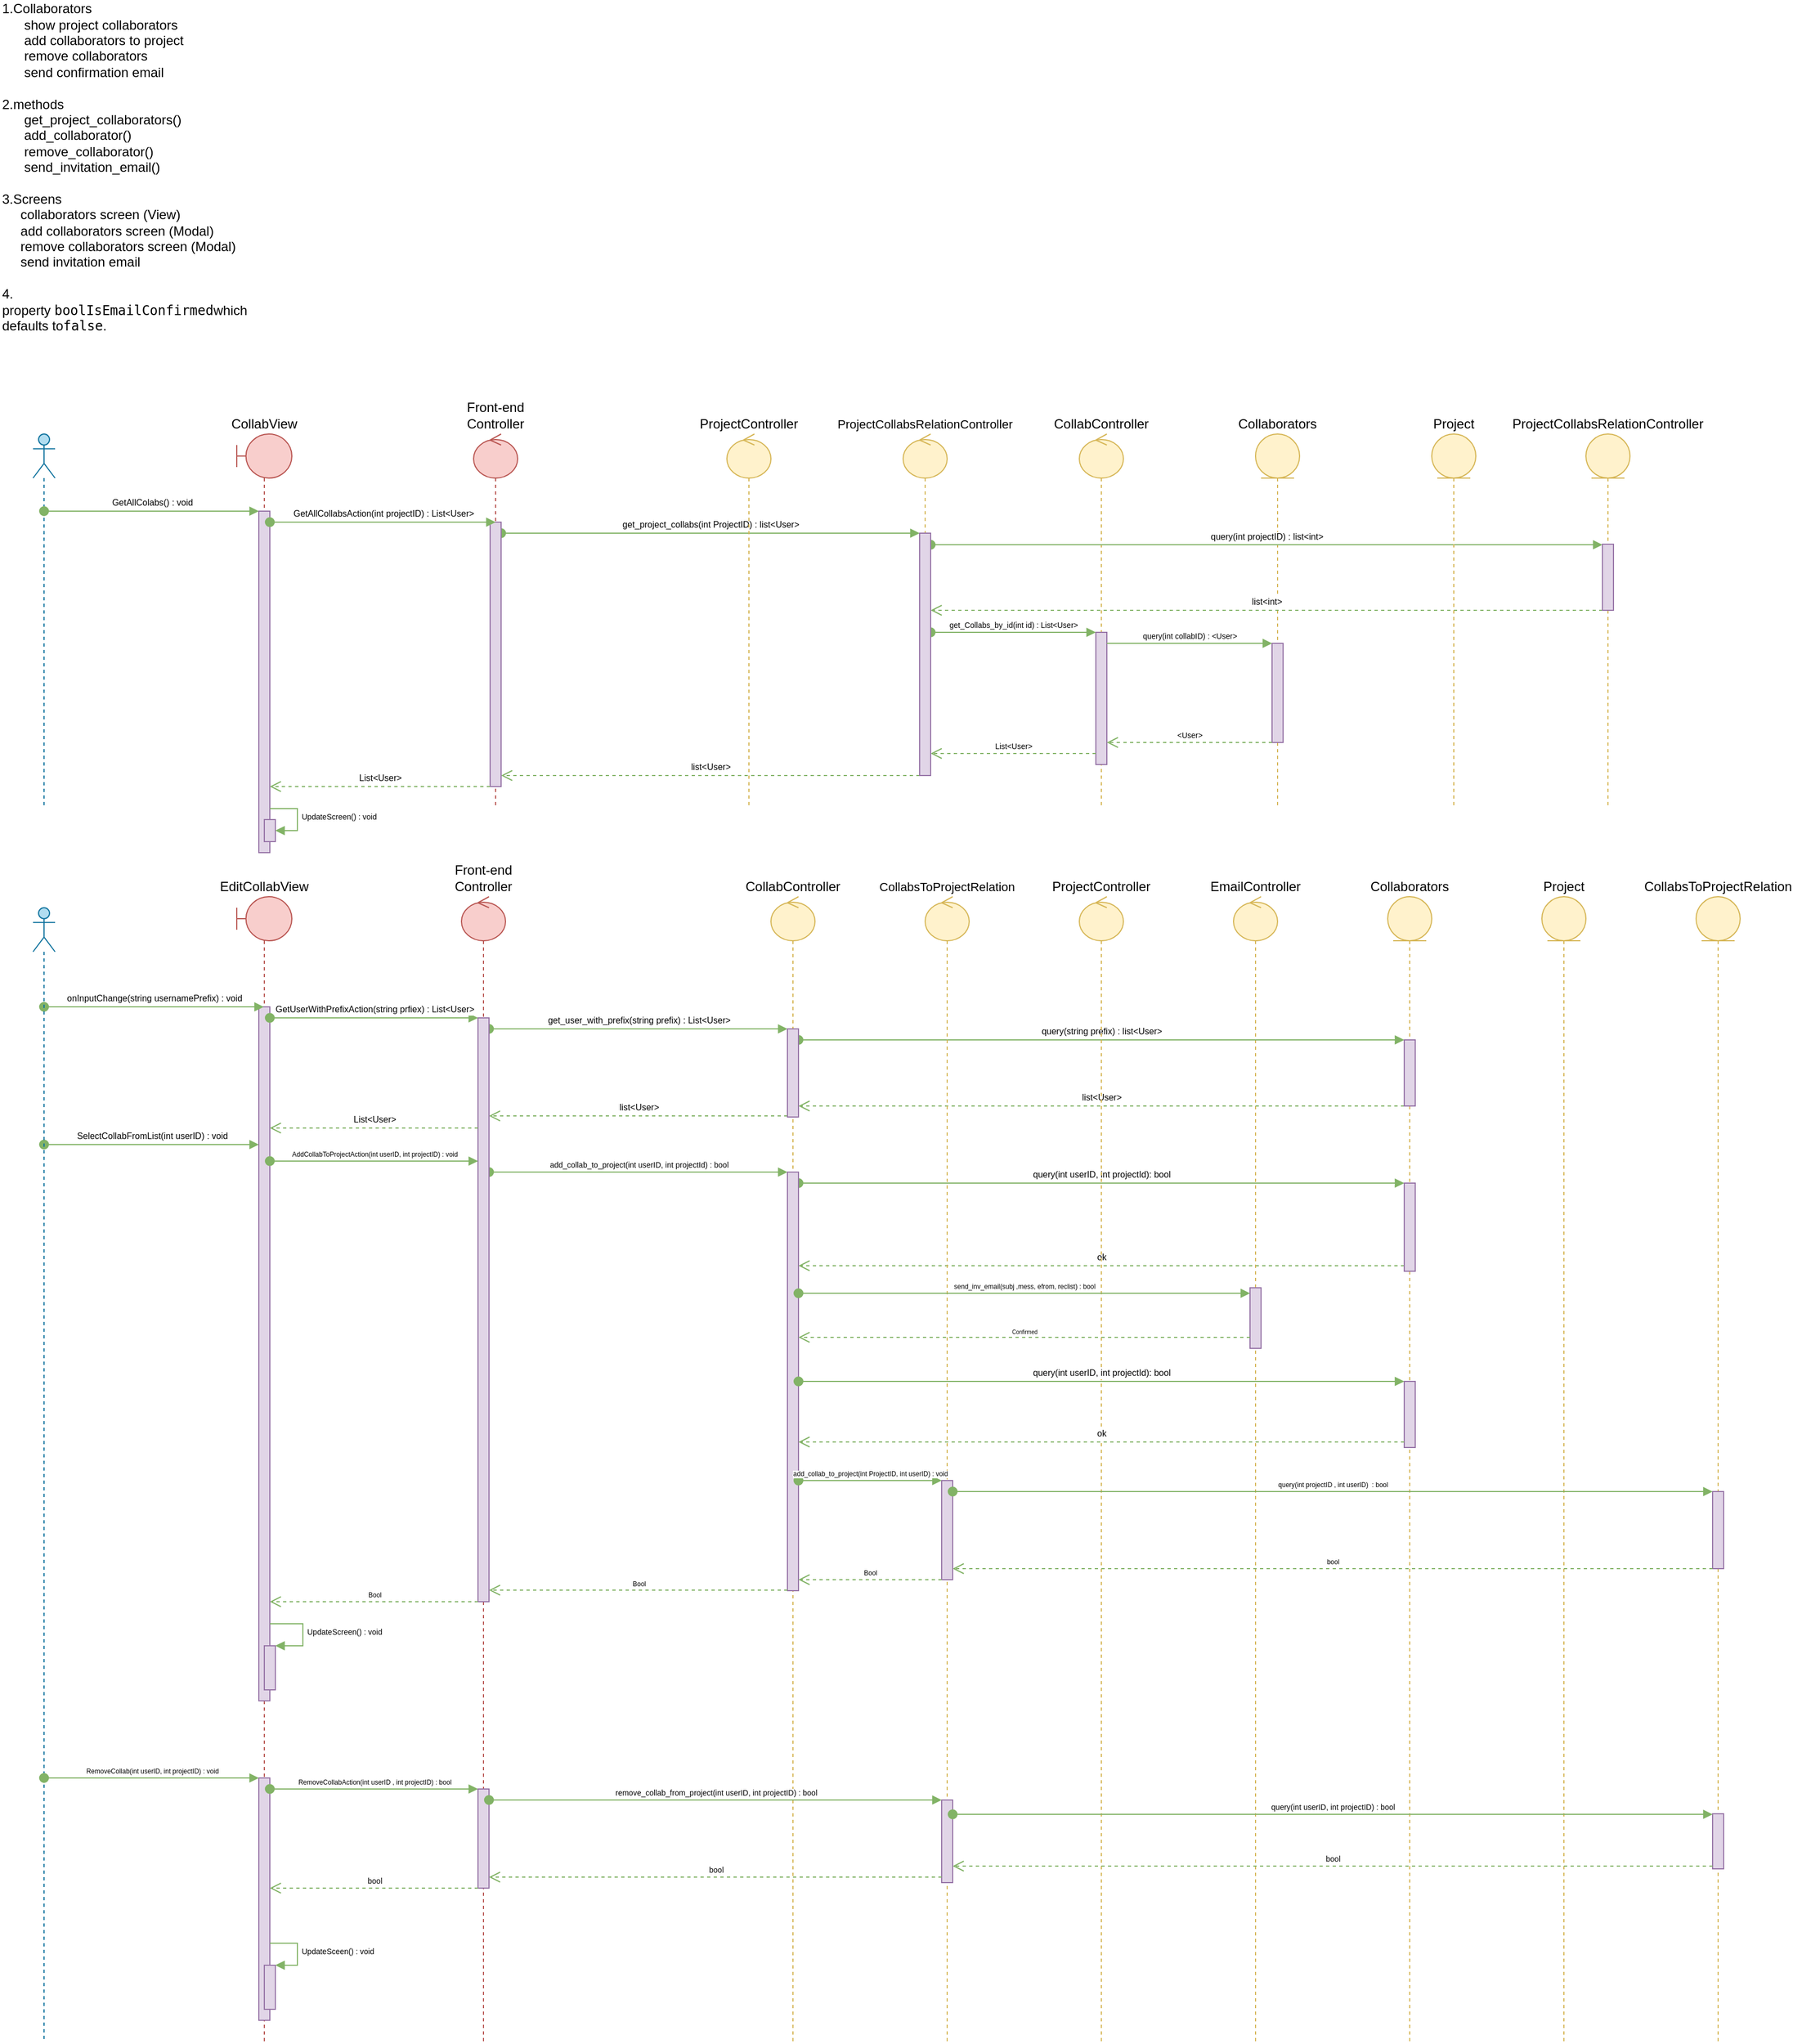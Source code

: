 <mxfile version="10.6.7" type="github"><diagram id="GHZ44tp6X7hKzsTofQmj" name="Page-1"><mxGraphModel dx="1010" dy="950" grid="1" gridSize="10" guides="1" tooltips="1" connect="1" arrows="1" fold="1" page="0" pageScale="1" pageWidth="850" pageHeight="1100" background="none" math="0" shadow="0"><root><mxCell id="0"/><mxCell id="1" parent="0"/><mxCell id="GCSjRSkXuxWU2JJScuMy-1" value="" style="shape=umlLifeline;participant=umlActor;perimeter=lifelinePerimeter;whiteSpace=wrap;html=1;container=1;collapsible=0;recursiveResize=0;verticalAlign=top;spacingTop=36;labelBackgroundColor=#ffffff;outlineConnect=0;size=40;fillColor=#b1ddf0;strokeColor=#10739e;" parent="1" vertex="1"><mxGeometry x="30" y="380" width="20" height="340" as="geometry"/></mxCell><mxCell id="GCSjRSkXuxWU2JJScuMy-2" value="&lt;div&gt;1.Collaborators&lt;/div&gt;&lt;div&gt;&amp;nbsp; &amp;nbsp; &amp;nbsp; show project collaborators&lt;/div&gt;&lt;div&gt;&amp;nbsp; &amp;nbsp; &amp;nbsp; add collaborators to project&lt;/div&gt;&lt;div&gt;&amp;nbsp; &amp;nbsp; &amp;nbsp; remove collaborators&lt;/div&gt;&lt;div&gt;&amp;nbsp; &amp;nbsp; &amp;nbsp; send confirmation email&lt;/div&gt;&lt;div&gt;&lt;br&gt;&lt;/div&gt;&lt;div&gt;2.methods&lt;/div&gt;&lt;div&gt;&amp;nbsp; &amp;nbsp; &amp;nbsp; get_project_collaborators()&lt;/div&gt;&lt;div&gt;&amp;nbsp; &amp;nbsp; &amp;nbsp; add_collaborator()&lt;/div&gt;&lt;div&gt;&amp;nbsp; &amp;nbsp; &amp;nbsp; remove_collaborator()&lt;/div&gt;&lt;div&gt;&amp;nbsp; &amp;nbsp; &amp;nbsp; send_invitation_email()&lt;/div&gt;&lt;div&gt;&lt;br&gt;&lt;/div&gt;&lt;div&gt;3.Screens&lt;/div&gt;&lt;div&gt;&amp;nbsp; &amp;nbsp; &amp;nbsp;collaborators screen (View)&lt;/div&gt;&lt;div&gt;&amp;nbsp; &amp;nbsp; &amp;nbsp;add collaborators screen (Modal)&lt;/div&gt;&lt;div&gt;&amp;nbsp; &amp;nbsp; &amp;nbsp;remove collaborators screen (Modal)&lt;/div&gt;&lt;div&gt;&amp;nbsp; &amp;nbsp; &amp;nbsp;send invitation email&lt;/div&gt;&lt;div&gt;&lt;br&gt;&lt;/div&gt;&lt;div&gt;4.&lt;/div&gt;&lt;span&gt;property&amp;nbsp;&lt;/span&gt;&lt;code&gt;boolIsEmailConfirmed&lt;/code&gt;&lt;span&gt;which defaults to&lt;/span&gt;&lt;code&gt;false&lt;/code&gt;&lt;span&gt;.&lt;/span&gt;&lt;div&gt;&lt;br&gt;&lt;/div&gt;" style="text;html=1;strokeColor=none;fillColor=none;align=left;verticalAlign=middle;whiteSpace=wrap;rounded=0;" parent="1" vertex="1"><mxGeometry width="250" height="290" as="geometry"/></mxCell><mxCell id="GCSjRSkXuxWU2JJScuMy-3" value="CollabView" style="shape=umlLifeline;participant=umlBoundary;perimeter=lifelinePerimeter;whiteSpace=wrap;html=1;container=1;collapsible=0;recursiveResize=0;verticalAlign=bottom;spacingTop=36;labelBackgroundColor=#ffffff;outlineConnect=0;labelPosition=center;verticalLabelPosition=top;align=center;fillColor=#f8cecc;strokeColor=#b85450;" parent="1" vertex="1"><mxGeometry x="215" y="380" width="50" height="380" as="geometry"/></mxCell><mxCell id="GCSjRSkXuxWU2JJScuMy-7" value="" style="html=1;points=[];perimeter=orthogonalPerimeter;align=left;fillColor=#e1d5e7;strokeColor=#9673a6;gradientColor=none;" parent="GCSjRSkXuxWU2JJScuMy-3" vertex="1"><mxGeometry x="20" y="70" width="10" height="310" as="geometry"/></mxCell><mxCell id="UG3qi_RcyNTJpObuY2x0-22" value="" style="html=1;points=[];perimeter=orthogonalPerimeter;fontSize=7;fillColor=#e1d5e7;strokeColor=#9673a6;" parent="GCSjRSkXuxWU2JJScuMy-3" vertex="1"><mxGeometry x="25" y="350" width="10" height="20" as="geometry"/></mxCell><mxCell id="GCSjRSkXuxWU2JJScuMy-4" value="EditCollabView" style="shape=umlLifeline;participant=umlBoundary;perimeter=lifelinePerimeter;whiteSpace=wrap;html=1;container=1;collapsible=0;recursiveResize=0;verticalAlign=bottom;spacingTop=36;labelBackgroundColor=#ffffff;outlineConnect=0;labelPosition=center;verticalLabelPosition=top;align=center;fillColor=#f8cecc;strokeColor=#b85450;" parent="1" vertex="1"><mxGeometry x="215" y="800" width="50" height="1040" as="geometry"/></mxCell><mxCell id="UG3qi_RcyNTJpObuY2x0-73" value="" style="html=1;points=[];perimeter=orthogonalPerimeter;fontSize=11;fillColor=#e1d5e7;strokeColor=#9673a6;" parent="GCSjRSkXuxWU2JJScuMy-4" vertex="1"><mxGeometry x="20" y="100" width="10" height="630" as="geometry"/></mxCell><mxCell id="UG3qi_RcyNTJpObuY2x0-98" value="" style="html=1;points=[];perimeter=orthogonalPerimeter;fontSize=6;fillColor=#e1d5e7;strokeColor=#9673a6;" parent="GCSjRSkXuxWU2JJScuMy-4" vertex="1"><mxGeometry x="20" y="800" width="10" height="220" as="geometry"/></mxCell><mxCell id="UG3qi_RcyNTJpObuY2x0-103" value="" style="html=1;points=[];perimeter=orthogonalPerimeter;fontSize=6;fillColor=#e1d5e7;strokeColor=#9673a6;" parent="GCSjRSkXuxWU2JJScuMy-4" vertex="1"><mxGeometry x="25" y="680" width="10" height="40" as="geometry"/></mxCell><mxCell id="UG3qi_RcyNTJpObuY2x0-104" value="&lt;span style=&quot;font-size: 7px&quot;&gt;UpdateScreen() : void&lt;/span&gt;" style="edgeStyle=orthogonalEdgeStyle;html=1;align=left;spacingLeft=2;endArrow=block;rounded=0;entryX=1;entryY=0;fontSize=6;fillColor=#d5e8d4;strokeColor=#82b366;" parent="GCSjRSkXuxWU2JJScuMy-4" source="UG3qi_RcyNTJpObuY2x0-73" target="UG3qi_RcyNTJpObuY2x0-103" edge="1"><mxGeometry relative="1" as="geometry"><mxPoint x="35" y="660" as="sourcePoint"/><Array as="points"><mxPoint x="60" y="660"/><mxPoint x="60" y="680"/></Array></mxGeometry></mxCell><mxCell id="UG3qi_RcyNTJpObuY2x0-114" value="" style="html=1;points=[];perimeter=orthogonalPerimeter;fontSize=7;fillColor=#e1d5e7;strokeColor=#9673a6;" parent="GCSjRSkXuxWU2JJScuMy-4" vertex="1"><mxGeometry x="25" y="970" width="10" height="40" as="geometry"/></mxCell><mxCell id="UG3qi_RcyNTJpObuY2x0-115" value="UpdateSceen() : void" style="edgeStyle=orthogonalEdgeStyle;html=1;align=left;spacingLeft=2;endArrow=block;rounded=0;entryX=1;entryY=0;fontSize=7;fillColor=#d5e8d4;strokeColor=#82b366;" parent="GCSjRSkXuxWU2JJScuMy-4" target="UG3qi_RcyNTJpObuY2x0-114" edge="1"><mxGeometry relative="1" as="geometry"><mxPoint x="30" y="950" as="sourcePoint"/><Array as="points"><mxPoint x="55" y="950"/></Array></mxGeometry></mxCell><mxCell id="GCSjRSkXuxWU2JJScuMy-8" value="GetAllColabs() : void" style="html=1;verticalAlign=bottom;startArrow=oval;endArrow=block;startSize=8;fontSize=8;fillColor=#d5e8d4;strokeColor=#82b366;" parent="1" source="GCSjRSkXuxWU2JJScuMy-1" target="GCSjRSkXuxWU2JJScuMy-7" edge="1"><mxGeometry relative="1" as="geometry"><mxPoint x="75" y="460" as="sourcePoint"/><Array as="points"><mxPoint x="70" y="450"/><mxPoint x="150" y="450"/></Array></mxGeometry></mxCell><mxCell id="GCSjRSkXuxWU2JJScuMy-9" value="CollabController" style="shape=umlLifeline;participant=umlControl;perimeter=lifelinePerimeter;whiteSpace=wrap;html=1;container=1;collapsible=0;recursiveResize=0;verticalAlign=bottom;spacingTop=36;labelBackgroundColor=#ffffff;outlineConnect=0;align=center;labelPosition=center;verticalLabelPosition=top;fillColor=#fff2cc;strokeColor=#d6b656;" parent="1" vertex="1"><mxGeometry x="980" y="380" width="40" height="340" as="geometry"/></mxCell><mxCell id="UG3qi_RcyNTJpObuY2x0-30" value="" style="html=1;points=[];perimeter=orthogonalPerimeter;fontSize=7;fillColor=#e1d5e7;strokeColor=#9673a6;" parent="GCSjRSkXuxWU2JJScuMy-9" vertex="1"><mxGeometry x="15" y="180" width="10" height="120" as="geometry"/></mxCell><mxCell id="GCSjRSkXuxWU2JJScuMy-11" value="Collaborators" style="shape=umlLifeline;participant=umlEntity;perimeter=lifelinePerimeter;whiteSpace=wrap;html=1;container=1;collapsible=0;recursiveResize=0;verticalAlign=bottom;spacingTop=36;labelBackgroundColor=#ffffff;outlineConnect=0;align=center;labelPosition=center;verticalLabelPosition=top;fillColor=#fff2cc;strokeColor=#d6b656;" parent="1" vertex="1"><mxGeometry x="1140" y="380" width="40" height="340" as="geometry"/></mxCell><mxCell id="UG3qi_RcyNTJpObuY2x0-33" value="" style="html=1;points=[];perimeter=orthogonalPerimeter;fontSize=7;fillColor=#e1d5e7;strokeColor=#9673a6;" parent="GCSjRSkXuxWU2JJScuMy-11" vertex="1"><mxGeometry x="15" y="190" width="10" height="90" as="geometry"/></mxCell><mxCell id="GCSjRSkXuxWU2JJScuMy-13" value="get_project_collabs(int ProjectID) : list&amp;lt;User&amp;gt;" style="html=1;verticalAlign=bottom;startArrow=oval;endArrow=block;startSize=8;fontSize=8;fillColor=#d5e8d4;strokeColor=#82b366;" parent="1" source="UG3qi_RcyNTJpObuY2x0-2" target="GCSjRSkXuxWU2JJScuMy-12" edge="1"><mxGeometry relative="1" as="geometry"><mxPoint x="250" y="470" as="sourcePoint"/><Array as="points"><mxPoint x="630" y="470"/></Array></mxGeometry></mxCell><mxCell id="GCSjRSkXuxWU2JJScuMy-17" value="list&amp;lt;int&amp;gt;" style="html=1;verticalAlign=bottom;endArrow=open;dashed=1;endSize=8;fontSize=8;fillColor=#d5e8d4;strokeColor=#82b366;" parent="1" source="GCSjRSkXuxWU2JJScuMy-15" target="GCSjRSkXuxWU2JJScuMy-12" edge="1"><mxGeometry relative="1" as="geometry"><mxPoint x="1053" y="538" as="sourcePoint"/><mxPoint x="950" y="530" as="targetPoint"/><Array as="points"><mxPoint x="1040" y="540"/></Array></mxGeometry></mxCell><mxCell id="GCSjRSkXuxWU2JJScuMy-18" value="list&amp;lt;User&amp;gt;" style="html=1;verticalAlign=bottom;endArrow=open;dashed=1;endSize=8;fontSize=8;fillColor=#d5e8d4;strokeColor=#82b366;" parent="1" source="GCSjRSkXuxWU2JJScuMy-12" target="UG3qi_RcyNTJpObuY2x0-2" edge="1"><mxGeometry relative="1" as="geometry"><mxPoint x="1020" y="550" as="sourcePoint"/><mxPoint x="280" y="550" as="targetPoint"/><Array as="points"><mxPoint x="650" y="690"/></Array></mxGeometry></mxCell><mxCell id="GCSjRSkXuxWU2JJScuMy-20" value="SelectCollabFromList(int userID) : void" style="html=1;verticalAlign=bottom;startArrow=oval;endArrow=block;startSize=8;fontSize=8;fillColor=#d5e8d4;strokeColor=#82b366;" parent="1" source="UG3qi_RcyNTJpObuY2x0-39" target="UG3qi_RcyNTJpObuY2x0-73" edge="1"><mxGeometry relative="1" as="geometry"><mxPoint x="40.071" y="1060" as="sourcePoint"/><Array as="points"><mxPoint x="100" y="1025"/></Array><mxPoint x="210" y="1037" as="targetPoint"/></mxGeometry></mxCell><mxCell id="GCSjRSkXuxWU2JJScuMy-22" value="add_collab_to_project(&lt;span&gt;int userID&lt;/span&gt;, int projectId) : bool" style="html=1;verticalAlign=bottom;startArrow=oval;endArrow=block;startSize=8;fontSize=7;fillColor=#d5e8d4;strokeColor=#82b366;" parent="1" source="UG3qi_RcyNTJpObuY2x0-74" target="UG3qi_RcyNTJpObuY2x0-80" edge="1"><mxGeometry relative="1" as="geometry"><mxPoint x="445" y="1410" as="sourcePoint"/><Array as="points"><mxPoint x="550" y="1050"/><mxPoint x="650" y="1050"/><mxPoint x="690" y="1050"/></Array><mxPoint x="840" y="1050" as="targetPoint"/></mxGeometry></mxCell><mxCell id="GCSjRSkXuxWU2JJScuMy-25" value="query(int userID, int projectId): bool" style="html=1;verticalAlign=bottom;startArrow=oval;endArrow=block;startSize=8;fontSize=8;fillColor=#d5e8d4;strokeColor=#82b366;" parent="1" source="UG3qi_RcyNTJpObuY2x0-80" target="UG3qi_RcyNTJpObuY2x0-81" edge="1"><mxGeometry relative="1" as="geometry"><mxPoint x="865" y="1423" as="sourcePoint"/><Array as="points"><mxPoint x="1070" y="1060"/><mxPoint x="1150" y="1060"/><mxPoint x="1230" y="1060"/></Array><mxPoint x="1215" y="1423" as="targetPoint"/></mxGeometry></mxCell><mxCell id="GCSjRSkXuxWU2JJScuMy-27" value="ok" style="html=1;verticalAlign=bottom;endArrow=open;dashed=1;endSize=8;fontSize=8;fillColor=#d5e8d4;strokeColor=#82b366;" parent="1" source="UG3qi_RcyNTJpObuY2x0-81" target="UG3qi_RcyNTJpObuY2x0-80" edge="1"><mxGeometry relative="1" as="geometry"><mxPoint x="1055" y="1473" as="sourcePoint"/><mxPoint x="975" y="1473" as="targetPoint"/><Array as="points"><mxPoint x="1170" y="1135"/><mxPoint x="1100" y="1135"/></Array></mxGeometry></mxCell><mxCell id="WKBZwhmBb1u5zHbXrdkY-27" value="EmailController" style="shape=umlLifeline;participant=umlControl;perimeter=lifelinePerimeter;whiteSpace=wrap;html=1;container=1;collapsible=0;recursiveResize=0;verticalAlign=bottom;spacingTop=36;labelBackgroundColor=#ffffff;outlineConnect=0;align=center;labelPosition=center;verticalLabelPosition=top;fillColor=#fff2cc;strokeColor=#d6b656;" parent="1" vertex="1"><mxGeometry x="1120" y="800" width="40" height="1040" as="geometry"/></mxCell><mxCell id="UG3qi_RcyNTJpObuY2x0-84" value="" style="html=1;points=[];perimeter=orthogonalPerimeter;fontSize=6;fillColor=#e1d5e7;strokeColor=#9673a6;" parent="WKBZwhmBb1u5zHbXrdkY-27" vertex="1"><mxGeometry x="15" y="355" width="10" height="55" as="geometry"/></mxCell><mxCell id="ptlIlz8iXJEbvcwkNckL-14" value="onInputChange(string usernamePrefix) : void" style="html=1;verticalAlign=bottom;startArrow=oval;startFill=1;endArrow=block;startSize=8;fillColor=#d5e8d4;strokeColor=#82b366;fontSize=8;" parent="1" source="UG3qi_RcyNTJpObuY2x0-39" target="GCSjRSkXuxWU2JJScuMy-4" edge="1"><mxGeometry width="60" relative="1" as="geometry"><mxPoint x="38" y="1293" as="sourcePoint"/><mxPoint x="435" y="1293" as="targetPoint"/><Array as="points"><mxPoint x="140" y="900"/></Array></mxGeometry></mxCell><mxCell id="ptlIlz8iXJEbvcwkNckL-15" value="get_user_with_prefix(string prefix) : List&amp;lt;User&amp;gt;" style="html=1;verticalAlign=bottom;startArrow=oval;startFill=1;endArrow=block;startSize=8;fontSize=8;fillColor=#d5e8d4;strokeColor=#82b366;" parent="1" source="UG3qi_RcyNTJpObuY2x0-74" target="UG3qi_RcyNTJpObuY2x0-76" edge="1"><mxGeometry width="60" relative="1" as="geometry"><mxPoint x="740" y="1313" as="sourcePoint"/><mxPoint x="1035" y="1312.5" as="targetPoint"/><Array as="points"><mxPoint x="690" y="920"/></Array></mxGeometry></mxCell><mxCell id="ptlIlz8iXJEbvcwkNckL-16" value="query(string prefix) : list&amp;lt;User&amp;gt;" style="html=1;verticalAlign=bottom;startArrow=oval;endArrow=block;startSize=8;fontSize=8;fillColor=#d5e8d4;strokeColor=#82b366;" parent="1" source="UG3qi_RcyNTJpObuY2x0-76" target="UG3qi_RcyNTJpObuY2x0-77" edge="1"><mxGeometry relative="1" as="geometry"><mxPoint x="870" y="1323" as="sourcePoint"/><Array as="points"><mxPoint x="1140" y="930"/></Array><mxPoint x="1210" y="1323" as="targetPoint"/></mxGeometry></mxCell><mxCell id="ptlIlz8iXJEbvcwkNckL-17" value="list&amp;lt;User&amp;gt;" style="html=1;verticalAlign=bottom;endArrow=open;dashed=1;endSize=8;fontSize=8;fillColor=#d5e8d4;strokeColor=#82b366;" parent="1" source="UG3qi_RcyNTJpObuY2x0-77" target="UG3qi_RcyNTJpObuY2x0-76" edge="1"><mxGeometry relative="1" as="geometry"><mxPoint x="1200" y="1363" as="sourcePoint"/><mxPoint x="865" y="1363" as="targetPoint"/><Array as="points"><mxPoint x="1250" y="990"/><mxPoint x="1210" y="990"/></Array></mxGeometry></mxCell><mxCell id="ptlIlz8iXJEbvcwkNckL-19" value="list&amp;lt;User&amp;gt;" style="html=1;verticalAlign=bottom;endArrow=open;dashed=1;endSize=8;fontSize=8;fillColor=#d5e8d4;strokeColor=#82b366;" parent="1" source="UG3qi_RcyNTJpObuY2x0-76" target="UG3qi_RcyNTJpObuY2x0-74" edge="1"><mxGeometry relative="1" as="geometry"><mxPoint x="980" y="999.5" as="sourcePoint"/><mxPoint x="780" y="999.5" as="targetPoint"/><Array as="points"><mxPoint x="680" y="999"/></Array></mxGeometry></mxCell><mxCell id="UG3qi_RcyNTJpObuY2x0-1" value="Front-end Controller" style="shape=umlLifeline;participant=umlControl;perimeter=lifelinePerimeter;whiteSpace=wrap;html=1;container=1;collapsible=0;recursiveResize=0;verticalAlign=bottom;spacingTop=36;labelBackgroundColor=#ffffff;outlineConnect=0;fillColor=#f8cecc;strokeColor=#b85450;labelPosition=center;verticalLabelPosition=top;align=center;" parent="1" vertex="1"><mxGeometry x="430" y="380" width="40" height="340" as="geometry"/></mxCell><mxCell id="UG3qi_RcyNTJpObuY2x0-2" value="" style="html=1;points=[];perimeter=orthogonalPerimeter;fillColor=#e1d5e7;strokeColor=#9673a6;" parent="UG3qi_RcyNTJpObuY2x0-1" vertex="1"><mxGeometry x="15" y="80" width="10" height="240" as="geometry"/></mxCell><mxCell id="UG3qi_RcyNTJpObuY2x0-6" value="&lt;font style=&quot;font-size: 8px&quot;&gt;GetAllCollabsAction(int projectID) : List&amp;lt;User&amp;gt;&lt;/font&gt;" style="html=1;verticalAlign=bottom;startArrow=oval;startFill=1;endArrow=block;startSize=8;fillColor=#d5e8d4;strokeColor=#82b366;" parent="1" source="GCSjRSkXuxWU2JJScuMy-7" target="UG3qi_RcyNTJpObuY2x0-2" edge="1"><mxGeometry width="60" relative="1" as="geometry"><mxPoint x="310" y="460" as="sourcePoint"/><mxPoint x="370" y="460" as="targetPoint"/><Array as="points"><mxPoint x="450" y="460"/></Array></mxGeometry></mxCell><mxCell id="UG3qi_RcyNTJpObuY2x0-15" value="ProjectController" style="shape=umlLifeline;participant=umlControl;perimeter=lifelinePerimeter;whiteSpace=wrap;html=1;container=1;collapsible=0;recursiveResize=0;verticalAlign=bottom;spacingTop=36;labelBackgroundColor=#ffffff;outlineConnect=0;fillColor=#fff2cc;strokeColor=#d6b656;labelPosition=center;verticalLabelPosition=top;align=center;" parent="1" vertex="1"><mxGeometry x="660" y="380" width="40" height="340" as="geometry"/></mxCell><mxCell id="GCSjRSkXuxWU2JJScuMy-16" value="query(int projectID) : list&amp;lt;int&amp;gt;" style="html=1;verticalAlign=bottom;startArrow=oval;endArrow=block;startSize=8;fontSize=8;fillColor=#d5e8d4;strokeColor=#82b366;" parent="1" source="GCSjRSkXuxWU2JJScuMy-12" target="GCSjRSkXuxWU2JJScuMy-15" edge="1"><mxGeometry relative="1" as="geometry"><mxPoint x="1215" y="480.5" as="sourcePoint"/><Array as="points"><mxPoint x="1225" y="480.5"/></Array><mxPoint x="1570" y="480.5" as="targetPoint"/></mxGeometry></mxCell><mxCell id="UG3qi_RcyNTJpObuY2x0-16" value="Project" style="shape=umlLifeline;participant=umlEntity;perimeter=lifelinePerimeter;whiteSpace=wrap;html=1;container=1;collapsible=0;recursiveResize=0;verticalAlign=bottom;spacingTop=36;labelBackgroundColor=#ffffff;outlineConnect=0;fillColor=#fff2cc;strokeColor=#d6b656;labelPosition=center;verticalLabelPosition=top;align=center;" parent="1" vertex="1"><mxGeometry x="1300" y="380" width="40" height="340" as="geometry"/></mxCell><mxCell id="UG3qi_RcyNTJpObuY2x0-17" value="List&amp;lt;User&amp;gt;" style="html=1;verticalAlign=bottom;endArrow=open;dashed=1;endSize=8;fontSize=8;fillColor=#d5e8d4;strokeColor=#82b366;" parent="1" source="UG3qi_RcyNTJpObuY2x0-2" target="GCSjRSkXuxWU2JJScuMy-7" edge="1"><mxGeometry relative="1" as="geometry"><mxPoint x="420" y="560" as="sourcePoint"/><mxPoint x="565" y="560" as="targetPoint"/><Array as="points"><mxPoint x="350" y="700"/><mxPoint x="260" y="700"/></Array></mxGeometry></mxCell><mxCell id="UG3qi_RcyNTJpObuY2x0-27" value="&lt;span&gt;ProjectCollabsRelationController&lt;/span&gt;&lt;br&gt;" style="shape=umlLifeline;participant=umlEntity;perimeter=lifelinePerimeter;whiteSpace=wrap;html=1;container=1;collapsible=0;recursiveResize=0;verticalAlign=bottom;spacingTop=36;labelBackgroundColor=#ffffff;outlineConnect=0;fillColor=#fff2cc;strokeColor=#d6b656;labelPosition=center;verticalLabelPosition=top;align=center;" parent="1" vertex="1"><mxGeometry x="1440" y="380" width="40" height="340" as="geometry"/></mxCell><mxCell id="GCSjRSkXuxWU2JJScuMy-15" value="" style="html=1;points=[];perimeter=orthogonalPerimeter;fontSize=8;align=left;fillColor=#e1d5e7;strokeColor=#9673a6;gradientColor=none;" parent="UG3qi_RcyNTJpObuY2x0-27" vertex="1"><mxGeometry x="15" y="100" width="10" height="60" as="geometry"/></mxCell><mxCell id="UG3qi_RcyNTJpObuY2x0-32" value="get_Collabs_by_id(int id) : List&amp;lt;User&amp;gt;" style="html=1;verticalAlign=bottom;startArrow=oval;startFill=1;endArrow=block;startSize=8;fontSize=7;fillColor=#d5e8d4;strokeColor=#82b366;" parent="1" source="GCSjRSkXuxWU2JJScuMy-12" target="UG3qi_RcyNTJpObuY2x0-30" edge="1"><mxGeometry width="60" relative="1" as="geometry"><mxPoint x="700" y="560" as="sourcePoint"/><mxPoint x="760" y="560" as="targetPoint"/><Array as="points"><mxPoint x="910" y="560"/></Array></mxGeometry></mxCell><mxCell id="UG3qi_RcyNTJpObuY2x0-34" value="query(int collabID) : &amp;lt;User&amp;gt;" style="html=1;verticalAlign=bottom;endArrow=block;fontSize=7;fillColor=#d5e8d4;strokeColor=#82b366;" parent="1" source="UG3qi_RcyNTJpObuY2x0-30" target="UG3qi_RcyNTJpObuY2x0-33" edge="1"><mxGeometry width="80" relative="1" as="geometry"><mxPoint x="980" y="570" as="sourcePoint"/><mxPoint x="1060" y="570" as="targetPoint"/><Array as="points"><mxPoint x="1010" y="570"/></Array></mxGeometry></mxCell><mxCell id="UG3qi_RcyNTJpObuY2x0-35" value="&amp;lt;User&amp;gt;" style="html=1;verticalAlign=bottom;endArrow=open;dashed=1;endSize=8;fontSize=7;fillColor=#d5e8d4;strokeColor=#82b366;" parent="1" source="UG3qi_RcyNTJpObuY2x0-33" target="UG3qi_RcyNTJpObuY2x0-30" edge="1"><mxGeometry relative="1" as="geometry"><mxPoint x="1150" y="650" as="sourcePoint"/><mxPoint x="1070" y="650" as="targetPoint"/><Array as="points"><mxPoint x="1080" y="660"/><mxPoint x="1010" y="660"/></Array></mxGeometry></mxCell><mxCell id="UG3qi_RcyNTJpObuY2x0-37" value="List&amp;lt;User&amp;gt;" style="html=1;verticalAlign=bottom;endArrow=open;dashed=1;endSize=8;fontSize=7;fillColor=#d5e8d4;strokeColor=#82b366;" parent="1" source="UG3qi_RcyNTJpObuY2x0-30" target="GCSjRSkXuxWU2JJScuMy-12" edge="1"><mxGeometry relative="1" as="geometry"><mxPoint x="840" y="670" as="sourcePoint"/><mxPoint x="750" y="650" as="targetPoint"/><Array as="points"><mxPoint x="920" y="670"/></Array></mxGeometry></mxCell><mxCell id="UG3qi_RcyNTJpObuY2x0-38" value="ProjectCollabsRelationController" style="shape=umlLifeline;participant=umlControl;perimeter=lifelinePerimeter;whiteSpace=wrap;html=1;container=1;collapsible=0;recursiveResize=0;verticalAlign=bottom;spacingTop=36;labelBackgroundColor=#ffffff;outlineConnect=0;fontSize=11;labelPosition=center;verticalLabelPosition=top;align=center;fillColor=#fff2cc;strokeColor=#d6b656;" parent="1" vertex="1"><mxGeometry x="820" y="380" width="40" height="310" as="geometry"/></mxCell><mxCell id="GCSjRSkXuxWU2JJScuMy-12" value="" style="html=1;points=[];perimeter=orthogonalPerimeter;align=left;fillColor=#e1d5e7;strokeColor=#9673a6;gradientColor=none;" parent="UG3qi_RcyNTJpObuY2x0-38" vertex="1"><mxGeometry x="15" y="90" width="10" height="220" as="geometry"/></mxCell><mxCell id="UG3qi_RcyNTJpObuY2x0-23" value="&lt;span&gt;UpdateScreen() : void&lt;/span&gt;" style="edgeStyle=orthogonalEdgeStyle;html=1;align=left;spacingLeft=2;endArrow=block;rounded=0;entryX=1;entryY=0;fontSize=7;fillColor=#d5e8d4;strokeColor=#82b366;labelPosition=right;verticalLabelPosition=middle;verticalAlign=middle;" parent="1" edge="1"><mxGeometry relative="1" as="geometry"><mxPoint x="245" y="720" as="sourcePoint"/><Array as="points"><mxPoint x="270" y="720"/><mxPoint x="270" y="740"/></Array><mxPoint x="250" y="740" as="targetPoint"/></mxGeometry></mxCell><mxCell id="UG3qi_RcyNTJpObuY2x0-39" value="" style="shape=umlLifeline;participant=umlActor;perimeter=lifelinePerimeter;whiteSpace=wrap;html=1;container=1;collapsible=0;recursiveResize=0;verticalAlign=top;spacingTop=36;labelBackgroundColor=#ffffff;outlineConnect=0;size=40;fillColor=#b1ddf0;strokeColor=#10739e;" parent="1" vertex="1"><mxGeometry x="30" y="810" width="20" height="1030" as="geometry"/></mxCell><mxCell id="UG3qi_RcyNTJpObuY2x0-44" value="CollabController" style="shape=umlLifeline;participant=umlControl;perimeter=lifelinePerimeter;whiteSpace=wrap;html=1;container=1;collapsible=0;recursiveResize=0;verticalAlign=bottom;spacingTop=36;labelBackgroundColor=#ffffff;outlineConnect=0;align=center;labelPosition=center;verticalLabelPosition=top;fillColor=#fff2cc;strokeColor=#d6b656;" parent="1" vertex="1"><mxGeometry x="700" y="800" width="40" height="1040" as="geometry"/></mxCell><mxCell id="UG3qi_RcyNTJpObuY2x0-76" value="" style="html=1;points=[];perimeter=orthogonalPerimeter;fontSize=8;fillColor=#e1d5e7;strokeColor=#9673a6;" parent="UG3qi_RcyNTJpObuY2x0-44" vertex="1"><mxGeometry x="15" y="120" width="10" height="80" as="geometry"/></mxCell><mxCell id="UG3qi_RcyNTJpObuY2x0-80" value="" style="html=1;points=[];perimeter=orthogonalPerimeter;fontSize=6;fillColor=#e1d5e7;strokeColor=#9673a6;" parent="UG3qi_RcyNTJpObuY2x0-44" vertex="1"><mxGeometry x="15" y="250" width="10" height="380" as="geometry"/></mxCell><mxCell id="UG3qi_RcyNTJpObuY2x0-48" value="Collaborators" style="shape=umlLifeline;participant=umlEntity;perimeter=lifelinePerimeter;whiteSpace=wrap;html=1;container=1;collapsible=0;recursiveResize=0;verticalAlign=bottom;spacingTop=36;labelBackgroundColor=#ffffff;outlineConnect=0;align=center;labelPosition=center;verticalLabelPosition=top;fillColor=#fff2cc;strokeColor=#d6b656;" parent="1" vertex="1"><mxGeometry x="1260" y="800" width="40" height="1040" as="geometry"/></mxCell><mxCell id="UG3qi_RcyNTJpObuY2x0-77" value="" style="html=1;points=[];perimeter=orthogonalPerimeter;fontSize=8;fillColor=#e1d5e7;strokeColor=#9673a6;" parent="UG3qi_RcyNTJpObuY2x0-48" vertex="1"><mxGeometry x="15" y="130" width="10" height="60" as="geometry"/></mxCell><mxCell id="UG3qi_RcyNTJpObuY2x0-87" value="" style="html=1;points=[];perimeter=orthogonalPerimeter;fontSize=6;fillColor=#e1d5e7;strokeColor=#9673a6;" parent="UG3qi_RcyNTJpObuY2x0-48" vertex="1"><mxGeometry x="15" y="440" width="10" height="60" as="geometry"/></mxCell><mxCell id="UG3qi_RcyNTJpObuY2x0-56" value="Front-end Controller" style="shape=umlLifeline;participant=umlControl;perimeter=lifelinePerimeter;whiteSpace=wrap;html=1;container=1;collapsible=0;recursiveResize=0;verticalAlign=bottom;spacingTop=36;labelBackgroundColor=#ffffff;outlineConnect=0;fillColor=#f8cecc;strokeColor=#b85450;labelPosition=center;verticalLabelPosition=top;align=center;" parent="1" vertex="1"><mxGeometry x="419" y="800" width="40" height="1040" as="geometry"/></mxCell><mxCell id="UG3qi_RcyNTJpObuY2x0-74" value="" style="html=1;points=[];perimeter=orthogonalPerimeter;fontSize=11;fillColor=#e1d5e7;strokeColor=#9673a6;" parent="UG3qi_RcyNTJpObuY2x0-56" vertex="1"><mxGeometry x="15" y="110" width="10" height="530" as="geometry"/></mxCell><mxCell id="UG3qi_RcyNTJpObuY2x0-105" value="" style="html=1;points=[];perimeter=orthogonalPerimeter;fontSize=6;fillColor=#e1d5e7;strokeColor=#9673a6;" parent="UG3qi_RcyNTJpObuY2x0-56" vertex="1"><mxGeometry x="15" y="810" width="10" height="90" as="geometry"/></mxCell><mxCell id="UG3qi_RcyNTJpObuY2x0-60" value="ProjectController" style="shape=umlLifeline;participant=umlControl;perimeter=lifelinePerimeter;whiteSpace=wrap;html=1;container=1;collapsible=0;recursiveResize=0;verticalAlign=bottom;spacingTop=36;labelBackgroundColor=#ffffff;outlineConnect=0;fillColor=#fff2cc;strokeColor=#d6b656;labelPosition=center;verticalLabelPosition=top;align=center;" parent="1" vertex="1"><mxGeometry x="980" y="800" width="40" height="1040" as="geometry"/></mxCell><mxCell id="UG3qi_RcyNTJpObuY2x0-62" value="Project" style="shape=umlLifeline;participant=umlEntity;perimeter=lifelinePerimeter;whiteSpace=wrap;html=1;container=1;collapsible=0;recursiveResize=0;verticalAlign=bottom;spacingTop=36;labelBackgroundColor=#ffffff;outlineConnect=0;fillColor=#fff2cc;strokeColor=#d6b656;labelPosition=center;verticalLabelPosition=top;align=center;" parent="1" vertex="1"><mxGeometry x="1400" y="800" width="40" height="1040" as="geometry"/></mxCell><mxCell id="UG3qi_RcyNTJpObuY2x0-64" value="CollabsToProjectRelation&lt;br&gt;" style="shape=umlLifeline;participant=umlEntity;perimeter=lifelinePerimeter;whiteSpace=wrap;html=1;container=1;collapsible=0;recursiveResize=0;verticalAlign=bottom;spacingTop=36;labelBackgroundColor=#ffffff;outlineConnect=0;fillColor=#fff2cc;strokeColor=#d6b656;labelPosition=center;verticalLabelPosition=top;align=center;" parent="1" vertex="1"><mxGeometry x="1540" y="800" width="40" height="1040" as="geometry"/></mxCell><mxCell id="UG3qi_RcyNTJpObuY2x0-94" value="" style="html=1;points=[];perimeter=orthogonalPerimeter;fontSize=6;fillColor=#e1d5e7;strokeColor=#9673a6;" parent="UG3qi_RcyNTJpObuY2x0-64" vertex="1"><mxGeometry x="15" y="540" width="10" height="70" as="geometry"/></mxCell><mxCell id="UG3qi_RcyNTJpObuY2x0-109" value="" style="html=1;points=[];perimeter=orthogonalPerimeter;fontSize=7;fillColor=#e1d5e7;strokeColor=#9673a6;" parent="UG3qi_RcyNTJpObuY2x0-64" vertex="1"><mxGeometry x="15" y="832.5" width="10" height="50" as="geometry"/></mxCell><mxCell id="UG3qi_RcyNTJpObuY2x0-70" value="&lt;span&gt;CollabsToProjectRelation&lt;/span&gt;" style="shape=umlLifeline;participant=umlControl;perimeter=lifelinePerimeter;whiteSpace=wrap;html=1;container=1;collapsible=0;recursiveResize=0;verticalAlign=bottom;spacingTop=36;labelBackgroundColor=#ffffff;outlineConnect=0;fontSize=11;labelPosition=center;verticalLabelPosition=top;align=center;fillColor=#fff2cc;strokeColor=#d6b656;" parent="1" vertex="1"><mxGeometry x="840" y="800" width="40" height="1040" as="geometry"/></mxCell><mxCell id="UG3qi_RcyNTJpObuY2x0-91" value="" style="html=1;points=[];perimeter=orthogonalPerimeter;fontSize=6;fillColor=#e1d5e7;strokeColor=#9673a6;" parent="UG3qi_RcyNTJpObuY2x0-70" vertex="1"><mxGeometry x="15" y="530" width="10" height="90" as="geometry"/></mxCell><mxCell id="UG3qi_RcyNTJpObuY2x0-107" value="" style="html=1;points=[];perimeter=orthogonalPerimeter;fontSize=6;fillColor=#e1d5e7;strokeColor=#9673a6;" parent="UG3qi_RcyNTJpObuY2x0-70" vertex="1"><mxGeometry x="15" y="820" width="10" height="75" as="geometry"/></mxCell><mxCell id="UG3qi_RcyNTJpObuY2x0-75" value="GetUserWithPrefixAction(string prfiex) : List&amp;lt;User&amp;gt;" style="html=1;verticalAlign=bottom;startArrow=oval;startFill=1;endArrow=block;startSize=8;fontSize=8;fillColor=#d5e8d4;strokeColor=#82b366;" parent="1" source="UG3qi_RcyNTJpObuY2x0-73" target="UG3qi_RcyNTJpObuY2x0-74" edge="1"><mxGeometry width="60" relative="1" as="geometry"><mxPoint x="359" y="909.5" as="sourcePoint"/><mxPoint x="419" y="909.5" as="targetPoint"/><Array as="points"><mxPoint x="340" y="910"/></Array></mxGeometry></mxCell><mxCell id="UG3qi_RcyNTJpObuY2x0-78" value="List&amp;lt;User&amp;gt;" style="html=1;verticalAlign=bottom;endArrow=open;dashed=1;endSize=8;fontSize=8;fillColor=#d5e8d4;strokeColor=#82b366;" parent="1" source="UG3qi_RcyNTJpObuY2x0-74" target="UG3qi_RcyNTJpObuY2x0-73" edge="1"><mxGeometry relative="1" as="geometry"><mxPoint x="430" y="1010" as="sourcePoint"/><mxPoint x="350" y="1010" as="targetPoint"/><Array as="points"><mxPoint x="340" y="1010"/></Array></mxGeometry></mxCell><mxCell id="UG3qi_RcyNTJpObuY2x0-79" value="AddCollabToProjectAction(&lt;span&gt;int userID&lt;/span&gt;, int projectID) : void" style="html=1;verticalAlign=bottom;startArrow=oval;startFill=1;endArrow=block;startSize=8;fontSize=6;fillColor=#d5e8d4;strokeColor=#82b366;" parent="1" source="UG3qi_RcyNTJpObuY2x0-73" target="UG3qi_RcyNTJpObuY2x0-74" edge="1"><mxGeometry width="60" relative="1" as="geometry"><mxPoint x="270" y="1040" as="sourcePoint"/><mxPoint x="330" y="1040" as="targetPoint"/><Array as="points"><mxPoint x="340" y="1040"/></Array></mxGeometry></mxCell><mxCell id="UG3qi_RcyNTJpObuY2x0-81" value="" style="html=1;points=[];perimeter=orthogonalPerimeter;fontSize=6;fillColor=#e1d5e7;strokeColor=#9673a6;" parent="1" vertex="1"><mxGeometry x="1275" y="1060" width="10" height="80" as="geometry"/></mxCell><mxCell id="UG3qi_RcyNTJpObuY2x0-85" value="&lt;span style=&quot;font-size: 6px;&quot;&gt;send_inv_email(&lt;/span&gt;&lt;span style=&quot;font-size: 6px;&quot;&gt;subj ,mess, efrom, reclist&lt;/span&gt;&lt;span style=&quot;font-size: 6px;&quot;&gt;) : bool&lt;/span&gt;" style="html=1;verticalAlign=bottom;startArrow=oval;startFill=1;endArrow=block;startSize=8;fontSize=6;fillColor=#d5e8d4;strokeColor=#82b366;" parent="1" source="UG3qi_RcyNTJpObuY2x0-80" target="UG3qi_RcyNTJpObuY2x0-84" edge="1"><mxGeometry width="60" relative="1" as="geometry"><mxPoint x="1030" y="1160" as="sourcePoint"/><mxPoint x="1090" y="1160" as="targetPoint"/><Array as="points"><mxPoint x="1070" y="1160"/></Array></mxGeometry></mxCell><mxCell id="UG3qi_RcyNTJpObuY2x0-86" value="Confirmed" style="html=1;verticalAlign=bottom;endArrow=open;dashed=1;endSize=8;fontSize=5;fillColor=#d5e8d4;strokeColor=#82b366;" parent="1" source="UG3qi_RcyNTJpObuY2x0-84" target="UG3qi_RcyNTJpObuY2x0-80" edge="1"><mxGeometry relative="1" as="geometry"><mxPoint x="1110" y="1210" as="sourcePoint"/><mxPoint x="1030" y="1210" as="targetPoint"/><Array as="points"><mxPoint x="1070" y="1200"/></Array></mxGeometry></mxCell><mxCell id="UG3qi_RcyNTJpObuY2x0-88" value="query(int userID, int projectId): bool" style="html=1;verticalAlign=bottom;startArrow=oval;endArrow=block;startSize=8;fontSize=8;fillColor=#d5e8d4;strokeColor=#82b366;" parent="1" source="UG3qi_RcyNTJpObuY2x0-80" target="UG3qi_RcyNTJpObuY2x0-87" edge="1"><mxGeometry relative="1" as="geometry"><mxPoint x="1005.0" y="1220.0" as="sourcePoint"/><Array as="points"><mxPoint x="1070" y="1240"/><mxPoint x="1150" y="1240"/><mxPoint x="1230" y="1240"/></Array><mxPoint x="1275.0" y="1220.0" as="targetPoint"/></mxGeometry></mxCell><mxCell id="UG3qi_RcyNTJpObuY2x0-89" value="ok" style="html=1;verticalAlign=bottom;endArrow=open;dashed=1;endSize=8;fontSize=8;fillColor=#d5e8d4;strokeColor=#82b366;" parent="1" source="UG3qi_RcyNTJpObuY2x0-87" target="UG3qi_RcyNTJpObuY2x0-80" edge="1"><mxGeometry relative="1" as="geometry"><mxPoint x="1275.0" y="1295.0" as="sourcePoint"/><mxPoint x="1005.0" y="1295.0" as="targetPoint"/><Array as="points"><mxPoint x="1170" y="1295"/><mxPoint x="1100" y="1295"/></Array></mxGeometry></mxCell><mxCell id="UG3qi_RcyNTJpObuY2x0-92" value="add_collab_to_project(int ProjectID, int userID) : void" style="html=1;verticalAlign=bottom;startArrow=oval;startFill=1;endArrow=block;startSize=8;fontSize=6;fillColor=#d5e8d4;strokeColor=#82b366;" parent="1" source="UG3qi_RcyNTJpObuY2x0-80" target="UG3qi_RcyNTJpObuY2x0-91" edge="1"><mxGeometry width="60" relative="1" as="geometry"><mxPoint x="730" y="1340" as="sourcePoint"/><mxPoint x="790" y="1340" as="targetPoint"/></mxGeometry></mxCell><mxCell id="UG3qi_RcyNTJpObuY2x0-95" value="query(int projectID , int userID)&amp;nbsp; : bool" style="html=1;verticalAlign=bottom;startArrow=oval;startFill=1;endArrow=block;startSize=8;fontSize=6;fillColor=#d5e8d4;strokeColor=#82b366;" parent="1" source="UG3qi_RcyNTJpObuY2x0-91" target="UG3qi_RcyNTJpObuY2x0-94" edge="1"><mxGeometry width="60" relative="1" as="geometry"><mxPoint x="890" y="1340" as="sourcePoint"/><mxPoint x="950" y="1340" as="targetPoint"/><Array as="points"><mxPoint x="1210" y="1340"/></Array></mxGeometry></mxCell><mxCell id="UG3qi_RcyNTJpObuY2x0-96" value="bool" style="html=1;verticalAlign=bottom;endArrow=open;dashed=1;endSize=8;fontSize=6;fillColor=#d5e8d4;strokeColor=#82b366;" parent="1" source="UG3qi_RcyNTJpObuY2x0-94" target="UG3qi_RcyNTJpObuY2x0-91" edge="1"><mxGeometry relative="1" as="geometry"><mxPoint x="1535" y="1390" as="sourcePoint"/><mxPoint x="1455" y="1390" as="targetPoint"/><Array as="points"><mxPoint x="1210" y="1410"/></Array></mxGeometry></mxCell><mxCell id="UG3qi_RcyNTJpObuY2x0-97" value="Bool" style="html=1;verticalAlign=bottom;endArrow=open;dashed=1;endSize=8;fontSize=6;fillColor=#d5e8d4;strokeColor=#82b366;" parent="1" source="UG3qi_RcyNTJpObuY2x0-91" target="UG3qi_RcyNTJpObuY2x0-80" edge="1"><mxGeometry relative="1" as="geometry"><mxPoint x="800" y="1410" as="sourcePoint"/><mxPoint x="720" y="1410" as="targetPoint"/><Array as="points"><mxPoint x="790" y="1420"/></Array></mxGeometry></mxCell><mxCell id="UG3qi_RcyNTJpObuY2x0-99" value="&lt;span&gt;RemoveCollab(int userID, int projectID) : void&lt;/span&gt;" style="html=1;verticalAlign=bottom;startArrow=oval;endArrow=block;startSize=8;fontSize=6;fillColor=#d5e8d4;strokeColor=#82b366;" parent="1" source="UG3qi_RcyNTJpObuY2x0-39" target="UG3qi_RcyNTJpObuY2x0-98" edge="1"><mxGeometry relative="1" as="geometry"><mxPoint x="39.81" y="1520" as="sourcePoint"/></mxGeometry></mxCell><mxCell id="UG3qi_RcyNTJpObuY2x0-101" value="Bool" style="html=1;verticalAlign=bottom;endArrow=open;dashed=1;endSize=8;fontSize=6;fillColor=#d5e8d4;strokeColor=#82b366;" parent="1" source="UG3qi_RcyNTJpObuY2x0-80" target="UG3qi_RcyNTJpObuY2x0-74" edge="1"><mxGeometry relative="1" as="geometry"><mxPoint x="680" y="1429.5" as="sourcePoint"/><mxPoint x="550" y="1429.5" as="targetPoint"/><Array as="points"><mxPoint x="615" y="1429.5"/></Array></mxGeometry></mxCell><mxCell id="UG3qi_RcyNTJpObuY2x0-102" value="Bool" style="html=1;verticalAlign=bottom;endArrow=open;dashed=1;endSize=8;fontSize=6;fillColor=#d5e8d4;strokeColor=#82b366;" parent="1" source="UG3qi_RcyNTJpObuY2x0-74" target="UG3qi_RcyNTJpObuY2x0-73" edge="1"><mxGeometry relative="1" as="geometry"><mxPoint x="421" y="1399.5" as="sourcePoint"/><mxPoint x="150" y="1399.5" as="targetPoint"/><Array as="points"><mxPoint x="380" y="1440"/><mxPoint x="321" y="1440"/></Array></mxGeometry></mxCell><mxCell id="UG3qi_RcyNTJpObuY2x0-106" value="RemoveCollabAction(int userID , int projectID) : bool" style="html=1;verticalAlign=bottom;startArrow=oval;startFill=1;endArrow=block;startSize=8;fontSize=6;fillColor=#d5e8d4;strokeColor=#82b366;" parent="1" source="UG3qi_RcyNTJpObuY2x0-98" target="UG3qi_RcyNTJpObuY2x0-105" edge="1"><mxGeometry width="60" relative="1" as="geometry"><mxPoint x="310" y="1620" as="sourcePoint"/><mxPoint x="370" y="1620" as="targetPoint"/><Array as="points"><mxPoint x="350" y="1610"/></Array></mxGeometry></mxCell><mxCell id="UG3qi_RcyNTJpObuY2x0-108" value="remove_collab_from_project(int userID, int projectID) : bool" style="html=1;verticalAlign=bottom;startArrow=oval;startFill=1;endArrow=block;startSize=8;fontSize=7;fillColor=#d5e8d4;strokeColor=#82b366;" parent="1" source="UG3qi_RcyNTJpObuY2x0-105" target="UG3qi_RcyNTJpObuY2x0-107" edge="1"><mxGeometry width="60" relative="1" as="geometry"><mxPoint x="640" y="1620" as="sourcePoint"/><mxPoint x="700" y="1620" as="targetPoint"/><Array as="points"><mxPoint x="650" y="1620"/></Array></mxGeometry></mxCell><mxCell id="UG3qi_RcyNTJpObuY2x0-110" value="query(int userID, int projectID) : bool" style="html=1;verticalAlign=bottom;startArrow=oval;startFill=1;endArrow=block;startSize=8;fontSize=7;fillColor=#d5e8d4;strokeColor=#82b366;" parent="1" source="UG3qi_RcyNTJpObuY2x0-107" target="UG3qi_RcyNTJpObuY2x0-109" edge="1"><mxGeometry width="60" relative="1" as="geometry"><mxPoint x="870" y="1630" as="sourcePoint"/><mxPoint x="930" y="1630" as="targetPoint"/><Array as="points"><mxPoint x="1210" y="1633"/></Array></mxGeometry></mxCell><mxCell id="UG3qi_RcyNTJpObuY2x0-111" value="bool" style="html=1;verticalAlign=bottom;endArrow=open;dashed=1;endSize=8;fontSize=7;fillColor=#d5e8d4;strokeColor=#82b366;" parent="1" source="UG3qi_RcyNTJpObuY2x0-109" target="UG3qi_RcyNTJpObuY2x0-107" edge="1"><mxGeometry relative="1" as="geometry"><mxPoint x="1370" y="1670" as="sourcePoint"/><mxPoint x="1290" y="1670" as="targetPoint"/><Array as="points"><mxPoint x="1210" y="1680"/></Array></mxGeometry></mxCell><mxCell id="UG3qi_RcyNTJpObuY2x0-112" value="bool" style="html=1;verticalAlign=bottom;endArrow=open;dashed=1;endSize=8;fontSize=7;fillColor=#d5e8d4;strokeColor=#82b366;" parent="1" source="UG3qi_RcyNTJpObuY2x0-107" target="UG3qi_RcyNTJpObuY2x0-105" edge="1"><mxGeometry relative="1" as="geometry"><mxPoint x="830" y="1680" as="sourcePoint"/><mxPoint x="750" y="1680" as="targetPoint"/><Array as="points"><mxPoint x="650" y="1690"/></Array></mxGeometry></mxCell><mxCell id="UG3qi_RcyNTJpObuY2x0-113" value="bool" style="html=1;verticalAlign=bottom;endArrow=open;dashed=1;endSize=8;fontSize=7;fillColor=#d5e8d4;strokeColor=#82b366;" parent="1" source="UG3qi_RcyNTJpObuY2x0-105" target="UG3qi_RcyNTJpObuY2x0-98" edge="1"><mxGeometry relative="1" as="geometry"><mxPoint x="400" y="1690" as="sourcePoint"/><mxPoint x="320" y="1690" as="targetPoint"/><Array as="points"><mxPoint x="340" y="1700"/></Array></mxGeometry></mxCell></root></mxGraphModel></diagram></mxfile>